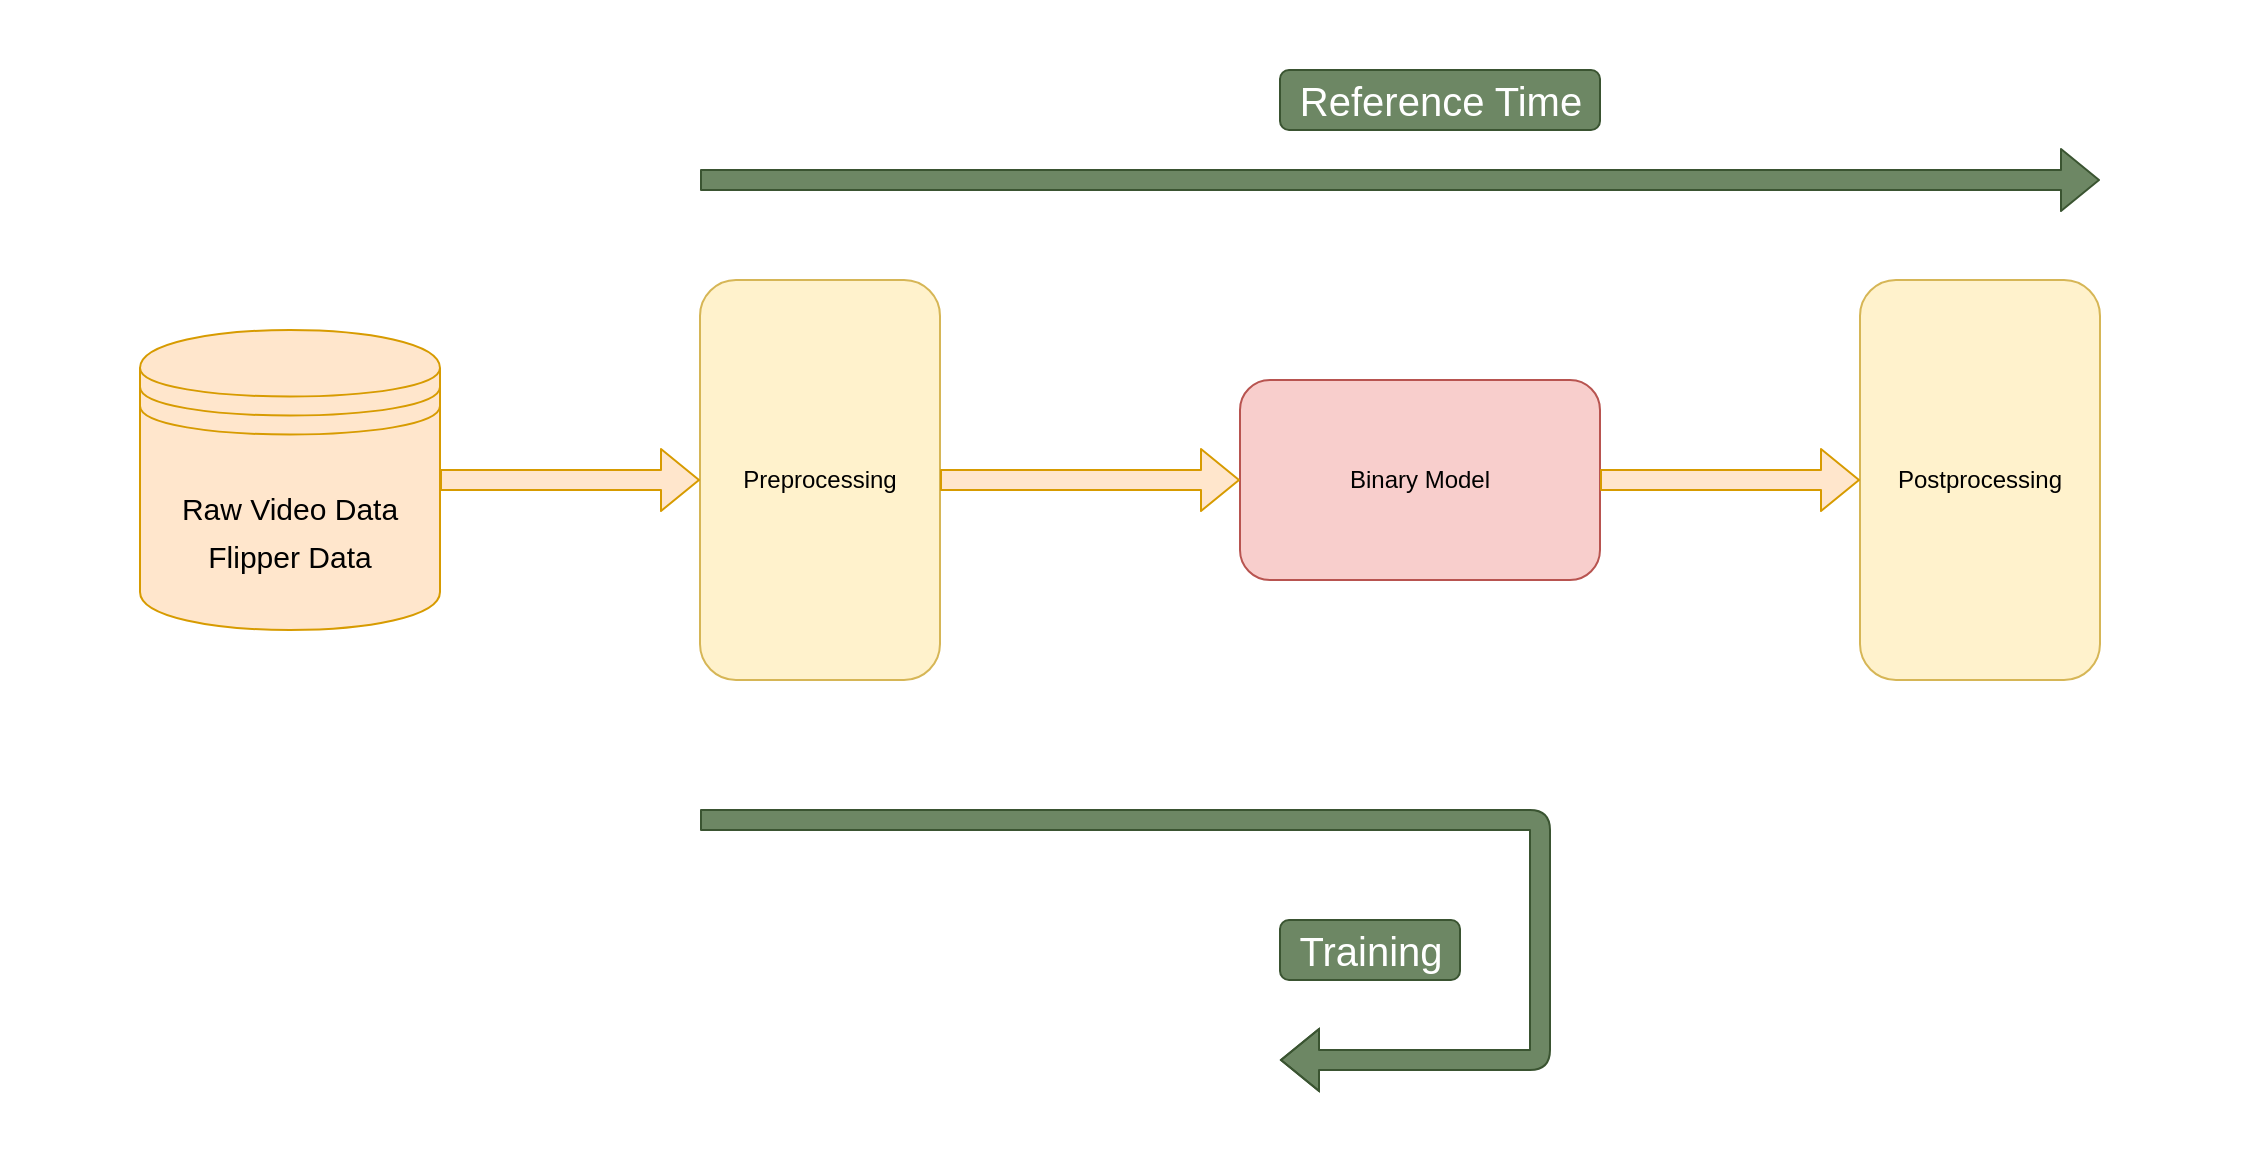 <mxfile>
    <diagram id="09C7rLTV8Rsdfr6r3xQs" name="Page-1">
        <mxGraphModel dx="2094" dy="879" grid="1" gridSize="10" guides="1" tooltips="1" connect="1" arrows="1" fold="1" page="1" pageScale="1" pageWidth="850" pageHeight="1100" background="#FFFFFF" math="0" shadow="0">
            <root>
                <mxCell id="0"/>
                <mxCell id="1" parent="0"/>
                <mxCell id="20" value="" style="rounded=1;whiteSpace=wrap;html=1;fillColor=none;strokeColor=none;" parent="1" vertex="1">
                    <mxGeometry x="-290" y="30" width="1130" height="580" as="geometry"/>
                </mxCell>
                <mxCell id="2" value="Binary Model" style="rounded=1;whiteSpace=wrap;html=1;fillColor=#f8cecc;strokeColor=#b85450;" parent="1" vertex="1">
                    <mxGeometry x="330" y="220" width="180" height="100" as="geometry"/>
                </mxCell>
                <mxCell id="3" value="Preprocessing" style="rounded=1;whiteSpace=wrap;html=1;fillColor=#fff2cc;strokeColor=#d6b656;" parent="1" vertex="1">
                    <mxGeometry x="60" y="170" width="120" height="200" as="geometry"/>
                </mxCell>
                <mxCell id="4" value="Postprocessing" style="rounded=1;whiteSpace=wrap;html=1;fillColor=#fff2cc;strokeColor=#d6b656;" parent="1" vertex="1">
                    <mxGeometry x="640" y="170" width="120" height="200" as="geometry"/>
                </mxCell>
                <mxCell id="7" value="" style="shape=flexArrow;endArrow=classic;html=1;fillColor=#6d8764;strokeColor=#3A5431;rounded=1;" parent="1" edge="1">
                    <mxGeometry width="50" height="50" relative="1" as="geometry">
                        <mxPoint x="60" y="120" as="sourcePoint"/>
                        <mxPoint x="760" y="120" as="targetPoint"/>
                    </mxGeometry>
                </mxCell>
                <mxCell id="8" value="Reference Time" style="text;html=1;align=center;verticalAlign=middle;resizable=0;points=[];autosize=1;strokeColor=#3A5431;fillColor=#6d8764;fontSize=20;fontColor=#ffffff;rounded=1;" parent="1" vertex="1">
                    <mxGeometry x="350" y="65" width="160" height="30" as="geometry"/>
                </mxCell>
                <mxCell id="9" value="" style="shape=flexArrow;endArrow=classic;html=1;fillColor=#6d8764;strokeColor=#3A5431;rounded=1;" parent="1" edge="1">
                    <mxGeometry width="50" height="50" relative="1" as="geometry">
                        <mxPoint x="60" y="440" as="sourcePoint"/>
                        <mxPoint x="350" y="560" as="targetPoint"/>
                        <Array as="points">
                            <mxPoint x="480" y="440"/>
                            <mxPoint x="480" y="560"/>
                        </Array>
                    </mxGeometry>
                </mxCell>
                <mxCell id="10" value="Training" style="text;html=1;align=center;verticalAlign=middle;resizable=0;points=[];autosize=1;strokeColor=#3A5431;fillColor=#6d8764;fontSize=20;fontColor=#ffffff;rounded=1;" parent="1" vertex="1">
                    <mxGeometry x="350" y="490" width="90" height="30" as="geometry"/>
                </mxCell>
                <mxCell id="13" value="" style="shape=flexArrow;endArrow=classic;html=1;fontSize=20;exitX=1;exitY=0.5;exitDx=0;exitDy=0;entryX=0;entryY=0.5;entryDx=0;entryDy=0;fillColor=#ffe6cc;strokeColor=#d79b00;rounded=1;" parent="1" source="3" target="2" edge="1">
                    <mxGeometry width="50" height="50" relative="1" as="geometry">
                        <mxPoint x="190" y="269.5" as="sourcePoint"/>
                        <mxPoint x="310" y="269.5" as="targetPoint"/>
                    </mxGeometry>
                </mxCell>
                <mxCell id="14" value="" style="shape=flexArrow;endArrow=classic;html=1;fontSize=20;exitX=1;exitY=0.5;exitDx=0;exitDy=0;entryX=0;entryY=0.5;entryDx=0;entryDy=0;fillColor=#ffe6cc;strokeColor=#d79b00;rounded=1;" parent="1" source="2" target="4" edge="1">
                    <mxGeometry width="50" height="50" relative="1" as="geometry">
                        <mxPoint x="520" y="269.5" as="sourcePoint"/>
                        <mxPoint x="600" y="280" as="targetPoint"/>
                    </mxGeometry>
                </mxCell>
                <mxCell id="17" value="" style="shape=flexArrow;endArrow=classic;html=1;fontSize=20;fillColor=#ffe6cc;strokeColor=#d79b00;exitX=1;exitY=0.5;exitDx=0;exitDy=0;rounded=1;strokeWidth=1;entryX=0;entryY=0.5;entryDx=0;entryDy=0;" parent="1" source="18" target="3" edge="1">
                    <mxGeometry width="50" height="50" relative="1" as="geometry">
                        <mxPoint x="-60" y="270" as="sourcePoint"/>
                        <mxPoint x="30" y="280" as="targetPoint"/>
                    </mxGeometry>
                </mxCell>
                <mxCell id="18" value="&lt;font style=&quot;font-size: 15px&quot;&gt;Raw Video Data&lt;br&gt;Flipper Data&lt;/font&gt;" style="shape=datastore;whiteSpace=wrap;html=1;fontSize=20;fillColor=#ffe6cc;strokeColor=#d79b00;rounded=1;" parent="1" vertex="1">
                    <mxGeometry x="-220" y="195" width="150" height="150" as="geometry"/>
                </mxCell>
            </root>
        </mxGraphModel>
    </diagram>
</mxfile>